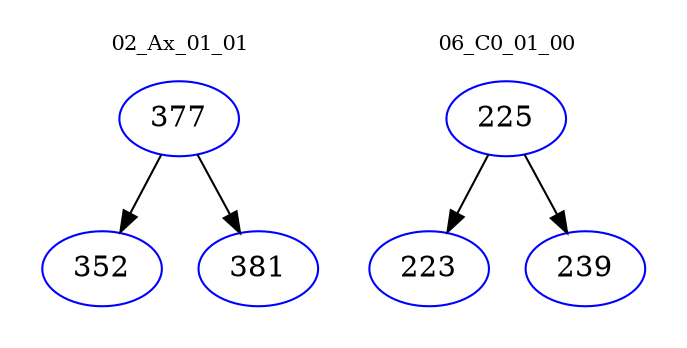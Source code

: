 digraph{
subgraph cluster_0 {
color = white
label = "02_Ax_01_01";
fontsize=10;
T0_377 [label="377", color="blue"]
T0_377 -> T0_352 [color="black"]
T0_352 [label="352", color="blue"]
T0_377 -> T0_381 [color="black"]
T0_381 [label="381", color="blue"]
}
subgraph cluster_1 {
color = white
label = "06_C0_01_00";
fontsize=10;
T1_225 [label="225", color="blue"]
T1_225 -> T1_223 [color="black"]
T1_223 [label="223", color="blue"]
T1_225 -> T1_239 [color="black"]
T1_239 [label="239", color="blue"]
}
}
